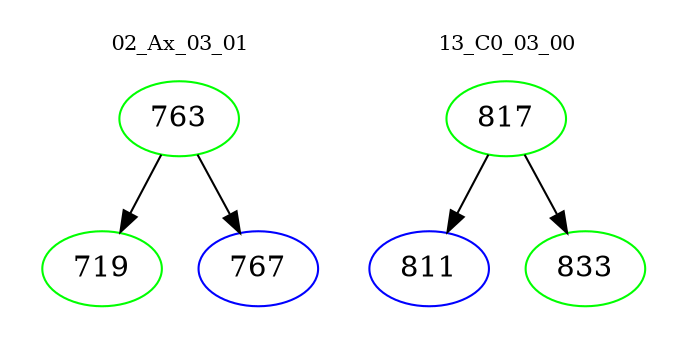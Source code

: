 digraph{
subgraph cluster_0 {
color = white
label = "02_Ax_03_01";
fontsize=10;
T0_763 [label="763", color="green"]
T0_763 -> T0_719 [color="black"]
T0_719 [label="719", color="green"]
T0_763 -> T0_767 [color="black"]
T0_767 [label="767", color="blue"]
}
subgraph cluster_1 {
color = white
label = "13_C0_03_00";
fontsize=10;
T1_817 [label="817", color="green"]
T1_817 -> T1_811 [color="black"]
T1_811 [label="811", color="blue"]
T1_817 -> T1_833 [color="black"]
T1_833 [label="833", color="green"]
}
}
